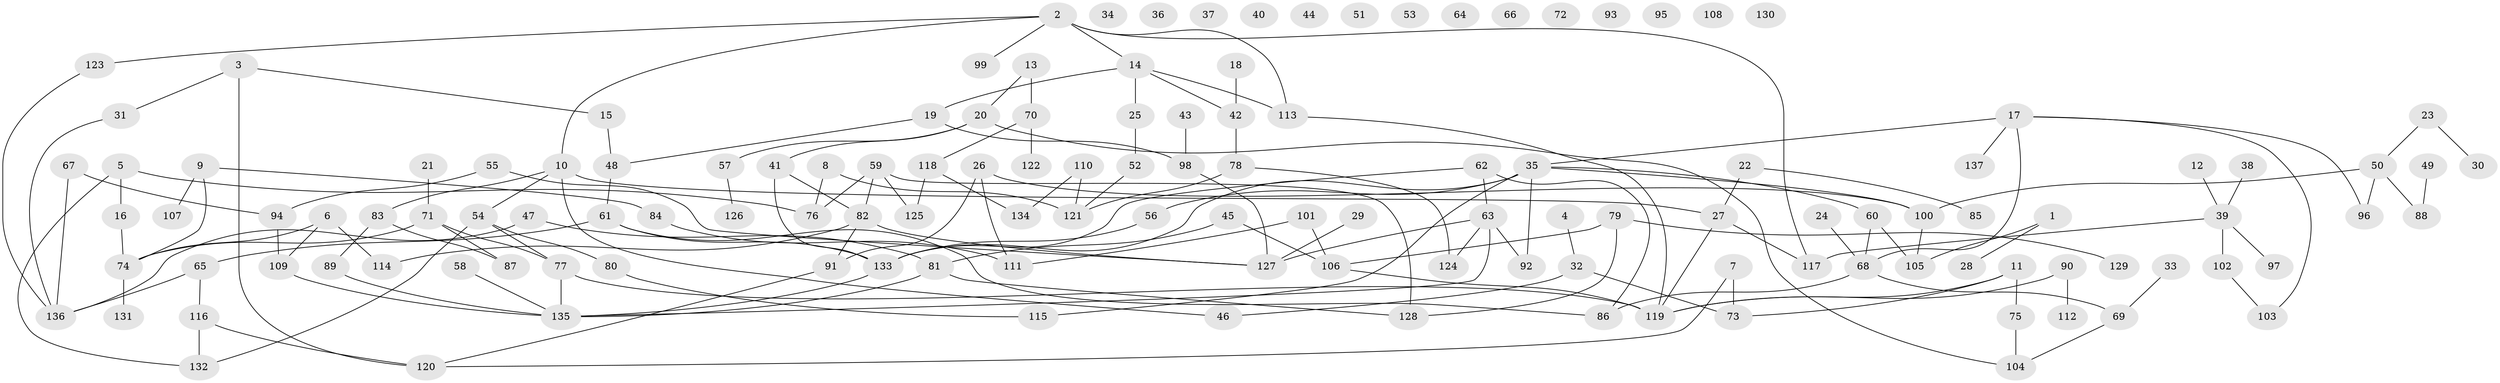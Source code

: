 // coarse degree distribution, {3: 0.15625, 6: 0.052083333333333336, 2: 0.17708333333333334, 5: 0.07291666666666667, 1: 0.19791666666666666, 4: 0.16666666666666666, 0: 0.14583333333333334, 8: 0.020833333333333332, 9: 0.010416666666666666}
// Generated by graph-tools (version 1.1) at 2025/41/03/06/25 10:41:19]
// undirected, 137 vertices, 168 edges
graph export_dot {
graph [start="1"]
  node [color=gray90,style=filled];
  1;
  2;
  3;
  4;
  5;
  6;
  7;
  8;
  9;
  10;
  11;
  12;
  13;
  14;
  15;
  16;
  17;
  18;
  19;
  20;
  21;
  22;
  23;
  24;
  25;
  26;
  27;
  28;
  29;
  30;
  31;
  32;
  33;
  34;
  35;
  36;
  37;
  38;
  39;
  40;
  41;
  42;
  43;
  44;
  45;
  46;
  47;
  48;
  49;
  50;
  51;
  52;
  53;
  54;
  55;
  56;
  57;
  58;
  59;
  60;
  61;
  62;
  63;
  64;
  65;
  66;
  67;
  68;
  69;
  70;
  71;
  72;
  73;
  74;
  75;
  76;
  77;
  78;
  79;
  80;
  81;
  82;
  83;
  84;
  85;
  86;
  87;
  88;
  89;
  90;
  91;
  92;
  93;
  94;
  95;
  96;
  97;
  98;
  99;
  100;
  101;
  102;
  103;
  104;
  105;
  106;
  107;
  108;
  109;
  110;
  111;
  112;
  113;
  114;
  115;
  116;
  117;
  118;
  119;
  120;
  121;
  122;
  123;
  124;
  125;
  126;
  127;
  128;
  129;
  130;
  131;
  132;
  133;
  134;
  135;
  136;
  137;
  1 -- 28;
  1 -- 105;
  2 -- 10;
  2 -- 14;
  2 -- 99;
  2 -- 113;
  2 -- 117;
  2 -- 123;
  3 -- 15;
  3 -- 31;
  3 -- 120;
  4 -- 32;
  5 -- 16;
  5 -- 76;
  5 -- 132;
  6 -- 74;
  6 -- 109;
  6 -- 114;
  7 -- 73;
  7 -- 120;
  8 -- 76;
  8 -- 121;
  9 -- 74;
  9 -- 84;
  9 -- 107;
  10 -- 27;
  10 -- 46;
  10 -- 54;
  10 -- 83;
  11 -- 73;
  11 -- 75;
  11 -- 119;
  12 -- 39;
  13 -- 20;
  13 -- 70;
  14 -- 19;
  14 -- 25;
  14 -- 42;
  14 -- 113;
  15 -- 48;
  16 -- 74;
  17 -- 35;
  17 -- 68;
  17 -- 96;
  17 -- 103;
  17 -- 137;
  18 -- 42;
  19 -- 48;
  19 -- 98;
  20 -- 41;
  20 -- 57;
  20 -- 104;
  21 -- 71;
  22 -- 27;
  22 -- 85;
  23 -- 30;
  23 -- 50;
  24 -- 68;
  25 -- 52;
  26 -- 91;
  26 -- 100;
  26 -- 111;
  27 -- 117;
  27 -- 119;
  29 -- 127;
  31 -- 136;
  32 -- 46;
  32 -- 73;
  33 -- 69;
  35 -- 56;
  35 -- 60;
  35 -- 92;
  35 -- 100;
  35 -- 115;
  35 -- 133;
  38 -- 39;
  39 -- 97;
  39 -- 102;
  39 -- 117;
  41 -- 82;
  41 -- 133;
  42 -- 78;
  43 -- 98;
  45 -- 81;
  45 -- 106;
  47 -- 81;
  47 -- 136;
  48 -- 61;
  49 -- 88;
  50 -- 88;
  50 -- 96;
  50 -- 100;
  52 -- 121;
  54 -- 77;
  54 -- 80;
  54 -- 132;
  55 -- 94;
  55 -- 127;
  56 -- 133;
  57 -- 126;
  58 -- 135;
  59 -- 76;
  59 -- 82;
  59 -- 125;
  59 -- 128;
  60 -- 68;
  60 -- 105;
  61 -- 65;
  61 -- 86;
  61 -- 133;
  62 -- 63;
  62 -- 86;
  62 -- 133;
  63 -- 92;
  63 -- 124;
  63 -- 127;
  63 -- 135;
  65 -- 116;
  65 -- 136;
  67 -- 94;
  67 -- 136;
  68 -- 69;
  68 -- 86;
  69 -- 104;
  70 -- 118;
  70 -- 122;
  71 -- 74;
  71 -- 77;
  71 -- 87;
  74 -- 131;
  75 -- 104;
  77 -- 119;
  77 -- 135;
  78 -- 121;
  78 -- 124;
  79 -- 106;
  79 -- 128;
  79 -- 129;
  80 -- 115;
  81 -- 128;
  81 -- 135;
  82 -- 91;
  82 -- 114;
  82 -- 127;
  83 -- 87;
  83 -- 89;
  84 -- 111;
  89 -- 135;
  90 -- 112;
  90 -- 119;
  91 -- 120;
  94 -- 109;
  98 -- 127;
  100 -- 105;
  101 -- 106;
  101 -- 111;
  102 -- 103;
  106 -- 119;
  109 -- 135;
  110 -- 121;
  110 -- 134;
  113 -- 119;
  116 -- 120;
  116 -- 132;
  118 -- 125;
  118 -- 134;
  123 -- 136;
  133 -- 135;
}
